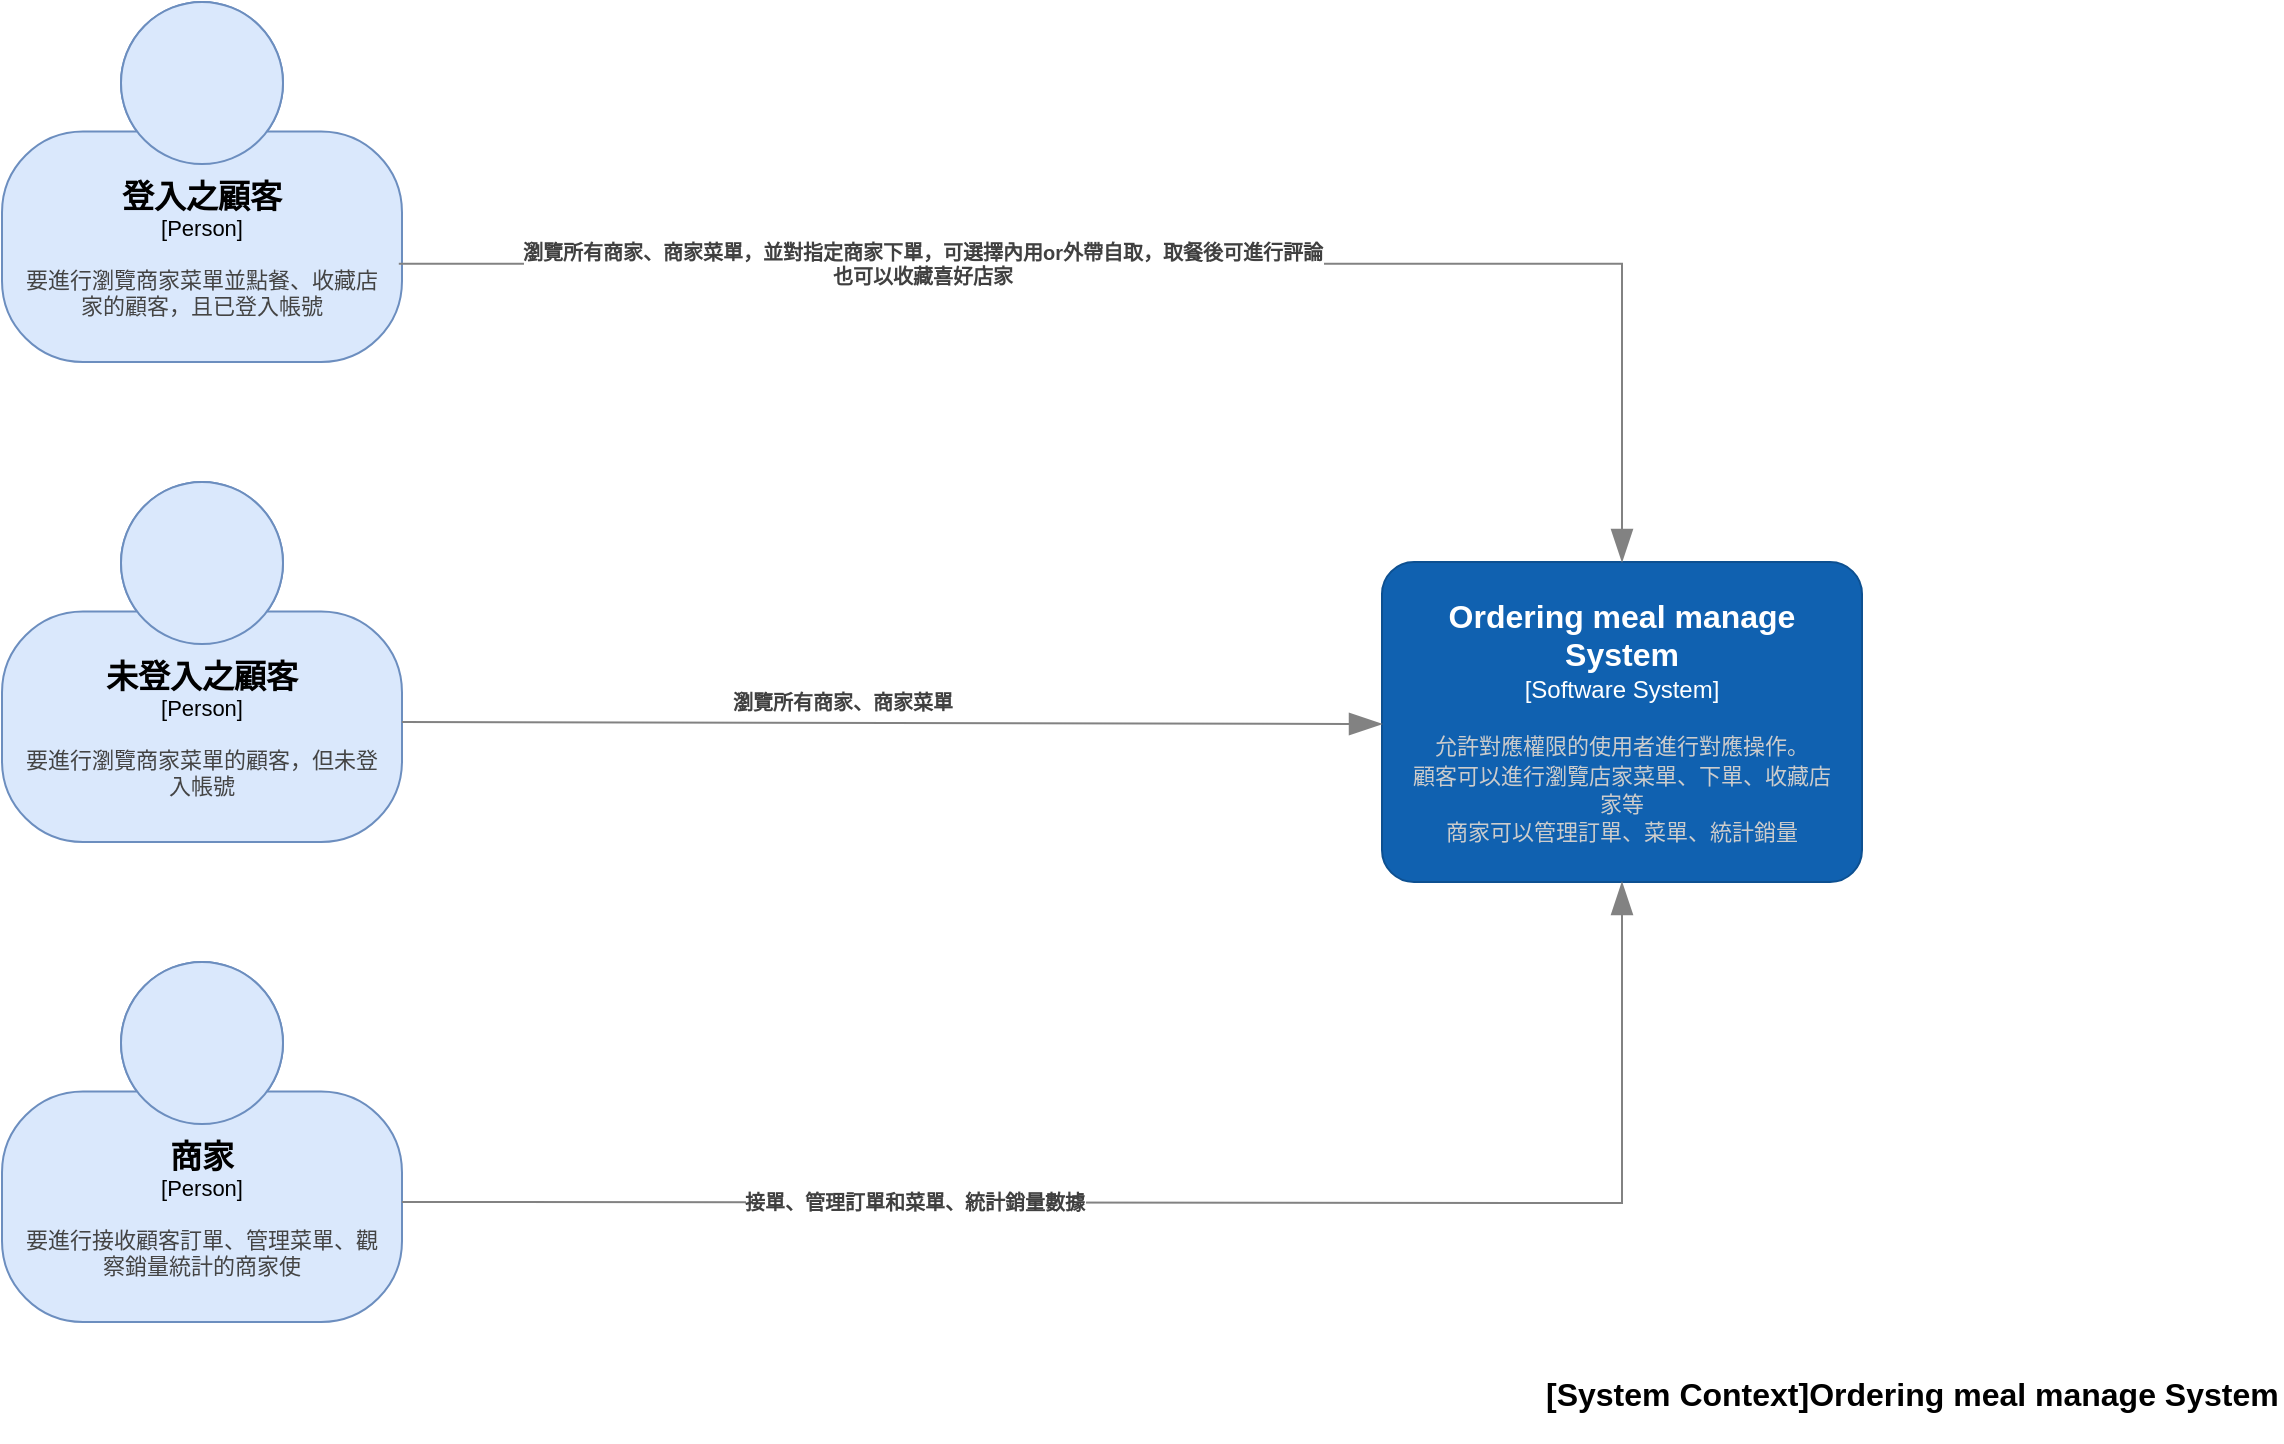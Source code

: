 <mxfile version="24.8.4" pages="2">
  <diagram name="System Context" id="mHdkZJybbQzPILDTiTkM">
    <mxGraphModel dx="1425" dy="765" grid="1" gridSize="10" guides="1" tooltips="1" connect="1" arrows="1" fold="1" page="1" pageScale="1" pageWidth="1169" pageHeight="827" background="none" math="0" shadow="0">
      <root>
        <mxCell id="0" />
        <mxCell id="1" parent="0" />
        <object placeholders="1" c4Name="商家" c4Type="Person" c4Description="要進行接收顧客訂單、管理菜單、觀察銷量統計的商家使" label="&lt;font style=&quot;font-size: 16px&quot;&gt;&lt;b&gt;%c4Name%&lt;/b&gt;&lt;/font&gt;&lt;div&gt;[%c4Type%]&lt;/div&gt;&lt;br&gt;&lt;div &gt;&lt;font style=&quot;font-size: 11px&quot;&gt;&lt;font color=&quot;#444444&quot;&gt;%c4Description%&lt;/font&gt;&lt;/div&gt;" id="XkpBFV3A0vxWJv0DyFfN-1">
          <mxCell style="html=1;fontSize=11;dashed=0;whiteSpace=wrap;fillColor=#dae8fc;strokeColor=#6c8ebf;shape=mxgraph.c4.person2;align=center;metaEdit=1;points=[[0.5,0,0],[1,0.5,0],[1,0.75,0],[0.75,1,0],[0.5,1,0],[0.25,1,0],[0,0.75,0],[0,0.5,0]];resizable=0;spacingRight=10;spacingLeft=10;" parent="1" vertex="1">
            <mxGeometry x="20" y="560" width="200" height="180" as="geometry" />
          </mxCell>
        </object>
        <object placeholders="1" c4Name="未登入之顧客" c4Type="Person" c4Description="要進行瀏覽商家菜單的顧客，但未登入帳號" label="&lt;font style=&quot;font-size: 16px&quot;&gt;&lt;b&gt;%c4Name%&lt;/b&gt;&lt;/font&gt;&lt;div&gt;[%c4Type%]&lt;/div&gt;&lt;br&gt;&lt;div &gt;&lt;font style=&quot;font-size: 11px&quot;&gt;&lt;font color=&quot;#444444&quot;&gt;%c4Description%&lt;/font&gt;&lt;/div&gt;" id="Z4MVmF5mq-L1q2AWIOvR-1">
          <mxCell style="html=1;fontSize=11;dashed=0;whiteSpace=wrap;fillColor=#dae8fc;strokeColor=#6c8ebf;shape=mxgraph.c4.person2;align=center;metaEdit=1;points=[[0.5,0,0],[1,0.5,0],[1,0.75,0],[0.75,1,0],[0.5,1,0],[0.25,1,0],[0,0.75,0],[0,0.5,0]];resizable=0;spacingRight=10;spacingLeft=10;" parent="1" vertex="1">
            <mxGeometry x="20" y="320" width="200" height="180" as="geometry" />
          </mxCell>
        </object>
        <object placeholders="1" c4Name="登入之顧客" c4Type="Person" c4Description="要進行瀏覽商家菜單並點餐、收藏店家的顧客，且已登入帳號" label="&lt;font style=&quot;font-size: 16px&quot;&gt;&lt;b&gt;%c4Name%&lt;/b&gt;&lt;/font&gt;&lt;div&gt;[%c4Type%]&lt;/div&gt;&lt;br&gt;&lt;div &gt;&lt;font style=&quot;font-size: 11px&quot;&gt;&lt;font color=&quot;#444444&quot;&gt;%c4Description%&lt;/font&gt;&lt;/div&gt;" id="Z4MVmF5mq-L1q2AWIOvR-2">
          <mxCell style="html=1;fontSize=11;dashed=0;whiteSpace=wrap;fillColor=#dae8fc;strokeColor=#6c8ebf;shape=mxgraph.c4.person2;align=center;metaEdit=1;points=[[0.5,0,0],[1,0.5,0],[1,0.75,0],[0.75,1,0],[0.5,1,0],[0.25,1,0],[0,0.75,0],[0,0.5,0]];resizable=0;spacingRight=10;spacingLeft=10;" parent="1" vertex="1">
            <mxGeometry x="20" y="80" width="200" height="180" as="geometry" />
          </mxCell>
        </object>
        <object placeholders="1" c4Name="Ordering meal manage System" c4Type="Software System" c4Description="允許對應權限的使用者進行對應操作。&#xa;顧客可以進行瀏覽店家菜單、下單、收藏店家等&#xa;商家可以管理訂單、菜單、統計銷量" label="&lt;font style=&quot;font-size: 16px&quot;&gt;&lt;b&gt;%c4Name%&lt;/b&gt;&lt;/font&gt;&lt;div&gt;[%c4Type%]&lt;/div&gt;&lt;br&gt;&lt;div&gt;&lt;font style=&quot;font-size: 11px&quot;&gt;&lt;font color=&quot;#cccccc&quot;&gt;%c4Description%&lt;/font&gt;&lt;/div&gt;" id="Z4MVmF5mq-L1q2AWIOvR-3">
          <mxCell style="rounded=1;whiteSpace=wrap;html=1;labelBackgroundColor=none;fillColor=#1061B0;fontColor=#ffffff;align=center;arcSize=10;strokeColor=#0D5091;metaEdit=1;resizable=1;points=[[0.25,0,0],[0.5,0,0],[0.75,0,0],[1,0.25,0],[1,0.5,0],[1,0.75,0],[0.75,1,0],[0.5,1,0],[0.25,1,0],[0,0.75,0],[0,0.5,0],[0,0.25,0]];spacingRight=10;spacingLeft=10;imageHeight=34;spacingTop=10;spacingBottom=10;" parent="1" vertex="1">
            <mxGeometry x="710" y="360" width="240" height="160" as="geometry" />
          </mxCell>
        </object>
        <object placeholders="1" c4Name="[System Context]Ordering meal manage System" c4Type="ContainerScopeBoundary" c4Description="" label="&lt;font style=&quot;font-size: 16px&quot;&gt;&lt;b&gt;&lt;div style=&quot;text-align: left&quot;&gt;%c4Name%&lt;/div&gt;&lt;/b&gt;&lt;/font&gt;&lt;div style=&quot;text-align: left&quot;&gt;%c4Description%&lt;/div&gt;" id="Z4MVmF5mq-L1q2AWIOvR-5">
          <mxCell style="text;html=1;strokeColor=none;fillColor=none;align=left;verticalAlign=top;whiteSpace=wrap;rounded=0;metaEdit=1;allowArrows=0;resizable=1;rotatable=0;connectable=0;recursiveResize=0;expand=0;pointerEvents=0;points=[[0.25,0,0],[0.5,0,0],[0.75,0,0],[1,0.25,0],[1,0.5,0],[1,0.75,0],[0.75,1,0],[0.5,1,0],[0.25,1,0],[0,0.75,0],[0,0.5,0],[0,0.25,0]];" parent="1" vertex="1">
            <mxGeometry x="790" y="760" width="370" height="40" as="geometry" />
          </mxCell>
        </object>
        <object placeholders="1" c4Type="Relationship" c4Description="瀏覽所有商家、商家菜單" label="&lt;div style=&quot;text-align: left&quot;&gt;&lt;div style=&quot;text-align: center&quot;&gt;&lt;b&gt;%c4Description%&lt;/b&gt;&lt;/div&gt;" id="Z4MVmF5mq-L1q2AWIOvR-6">
          <mxCell style="endArrow=blockThin;html=1;fontSize=10;fontColor=#404040;strokeWidth=1;endFill=1;strokeColor=#828282;elbow=vertical;metaEdit=1;endSize=14;startSize=14;jumpStyle=arc;jumpSize=16;rounded=0;edgeStyle=orthogonalEdgeStyle;exitX=0.992;exitY=0.727;exitDx=0;exitDy=0;exitPerimeter=0;" parent="1" source="Z4MVmF5mq-L1q2AWIOvR-2" target="Z4MVmF5mq-L1q2AWIOvR-3" edge="1">
            <mxGeometry x="-0.417" y="-219" width="240" relative="1" as="geometry">
              <mxPoint x="370" y="420" as="sourcePoint" />
              <mxPoint x="610" y="420" as="targetPoint" />
              <mxPoint as="offset" />
            </mxGeometry>
          </mxCell>
        </object>
        <object placeholders="1" c4Type="Relationship" c4Description="瀏覽所有商家、商家菜單，並對指定商家下單，可選擇內用or外帶自取，取餐後可進行評論&#xa;也可以收藏喜好店家" label="&lt;div style=&quot;text-align: left&quot;&gt;&lt;div style=&quot;text-align: center&quot;&gt;&lt;b&gt;%c4Description%&lt;/b&gt;&lt;/div&gt;" id="Z4MVmF5mq-L1q2AWIOvR-7">
          <mxCell style="endArrow=blockThin;html=1;fontSize=10;fontColor=#404040;strokeWidth=1;endFill=1;strokeColor=#828282;elbow=vertical;metaEdit=1;endSize=14;startSize=14;jumpStyle=arc;jumpSize=16;rounded=0;edgeStyle=orthogonalEdgeStyle;" parent="1" target="Z4MVmF5mq-L1q2AWIOvR-3" edge="1">
            <mxGeometry x="0.062" y="230" width="240" relative="1" as="geometry">
              <mxPoint x="220" y="440" as="sourcePoint" />
              <mxPoint x="460" y="440" as="targetPoint" />
              <mxPoint as="offset" />
              <Array as="points">
                <mxPoint x="220" y="441" />
              </Array>
            </mxGeometry>
          </mxCell>
        </object>
        <object placeholders="1" c4Type="Relationship" c4Description="接單、管理訂單和菜單、統計銷量數據" label="&lt;div style=&quot;text-align: left&quot;&gt;&lt;div style=&quot;text-align: center&quot;&gt;&lt;b&gt;%c4Description%&lt;/b&gt;&lt;/div&gt;" id="Z4MVmF5mq-L1q2AWIOvR-8">
          <mxCell style="endArrow=blockThin;html=1;fontSize=10;fontColor=#404040;strokeWidth=1;endFill=1;strokeColor=#828282;elbow=vertical;metaEdit=1;endSize=14;startSize=14;jumpStyle=arc;jumpSize=16;rounded=0;edgeStyle=orthogonalEdgeStyle;entryX=0.5;entryY=1;entryDx=0;entryDy=0;entryPerimeter=0;" parent="1" target="Z4MVmF5mq-L1q2AWIOvR-3" edge="1">
            <mxGeometry x="-0.334" width="240" relative="1" as="geometry">
              <mxPoint x="220" y="680" as="sourcePoint" />
              <mxPoint x="460" y="680" as="targetPoint" />
              <mxPoint as="offset" />
            </mxGeometry>
          </mxCell>
        </object>
      </root>
    </mxGraphModel>
  </diagram>
  <diagram id="qL6jYBbu3xqj_awiuDuB" name="Container">
    <mxGraphModel dx="2431" dy="1305" grid="1" gridSize="10" guides="1" tooltips="1" connect="1" arrows="1" fold="1" page="1" pageScale="1" pageWidth="1169" pageHeight="827" math="0" shadow="0">
      <root>
        <mxCell id="0" />
        <mxCell id="1" parent="0" />
        <object placeholders="1" c4Name="[Containers]Ording meal manage System containers" c4Type="ContainerDiagramTitle" c4Description="" label="&lt;font style=&quot;font-size: 16px&quot;&gt;&lt;b&gt;&lt;div style=&quot;text-align: left&quot;&gt;%c4Name%&lt;/div&gt;&lt;/b&gt;&lt;/font&gt;&lt;div style=&quot;text-align: left&quot;&gt;%c4Description%&lt;/div&gt;" id="UeXyP2XIpOr0HdGOnYyV-1">
          <mxCell style="text;html=1;strokeColor=none;fillColor=none;align=left;verticalAlign=top;whiteSpace=wrap;rounded=0;metaEdit=1;allowArrows=0;resizable=1;rotatable=0;connectable=0;recursiveResize=0;expand=0;pointerEvents=0;points=[[0.25,0,0],[0.5,0,0],[0.75,0,0],[1,0.25,0],[1,0.5,0],[1,0.75,0],[0.75,1,0],[0.5,1,0],[0.25,1,0],[0,0.75,0],[0,0.5,0],[0,0.25,0]];" parent="1" vertex="1">
            <mxGeometry x="30" y="780" width="410" height="40" as="geometry" />
          </mxCell>
        </object>
        <object placeholders="1" c4Name="商家" c4Type="Person" c4Description="要進行接收顧客訂單、管理菜單、觀察銷量統計的商家使" label="&lt;font style=&quot;font-size: 16px&quot;&gt;&lt;b&gt;%c4Name%&lt;/b&gt;&lt;/font&gt;&lt;div&gt;[%c4Type%]&lt;/div&gt;&lt;br&gt;&lt;div &gt;&lt;font style=&quot;font-size: 11px&quot;&gt;&lt;font color=&quot;#444444&quot;&gt;%c4Description%&lt;/font&gt;&lt;/div&gt;" id="ZdudkTb_qfdChiK0eXym-1">
          <mxCell style="html=1;fontSize=11;dashed=0;whiteSpace=wrap;fillColor=#dae8fc;strokeColor=#6c8ebf;shape=mxgraph.c4.person2;align=center;metaEdit=1;points=[[0.5,0,0],[1,0.5,0],[1,0.75,0],[0.75,1,0],[0.5,1,0],[0.25,1,0],[0,0.75,0],[0,0.5,0]];resizable=0;spacingRight=10;spacingLeft=10;" parent="1" vertex="1">
            <mxGeometry x="20" y="560" width="200" height="180" as="geometry" />
          </mxCell>
        </object>
        <object placeholders="1" c4Name="未登入之顧客" c4Type="Person" c4Description="要進行瀏覽商家菜單的顧客，但未登入帳號" label="&lt;font style=&quot;font-size: 16px&quot;&gt;&lt;b&gt;%c4Name%&lt;/b&gt;&lt;/font&gt;&lt;div&gt;[%c4Type%]&lt;/div&gt;&lt;br&gt;&lt;div &gt;&lt;font style=&quot;font-size: 11px&quot;&gt;&lt;font color=&quot;#444444&quot;&gt;%c4Description%&lt;/font&gt;&lt;/div&gt;" id="ZdudkTb_qfdChiK0eXym-2">
          <mxCell style="html=1;fontSize=11;dashed=0;whiteSpace=wrap;fillColor=#dae8fc;strokeColor=#6c8ebf;shape=mxgraph.c4.person2;align=center;metaEdit=1;points=[[0.5,0,0],[1,0.5,0],[1,0.75,0],[0.75,1,0],[0.5,1,0],[0.25,1,0],[0,0.75,0],[0,0.5,0]];resizable=0;spacingRight=10;spacingLeft=10;" parent="1" vertex="1">
            <mxGeometry x="20" y="320" width="200" height="180" as="geometry" />
          </mxCell>
        </object>
        <object placeholders="1" c4Name="登入之顧客" c4Type="Person" c4Description="要進行瀏覽商家菜單並點餐、收藏店家的顧客，且已登入帳號" label="&lt;font style=&quot;font-size: 16px&quot;&gt;&lt;b&gt;%c4Name%&lt;/b&gt;&lt;/font&gt;&lt;div&gt;[%c4Type%]&lt;/div&gt;&lt;br&gt;&lt;div &gt;&lt;font style=&quot;font-size: 11px&quot;&gt;&lt;font color=&quot;#444444&quot;&gt;%c4Description%&lt;/font&gt;&lt;/div&gt;" id="ZdudkTb_qfdChiK0eXym-3">
          <mxCell style="html=1;fontSize=11;dashed=0;whiteSpace=wrap;fillColor=#dae8fc;strokeColor=#6c8ebf;shape=mxgraph.c4.person2;align=center;metaEdit=1;points=[[0.5,0,0],[1,0.5,0],[1,0.75,0],[0.75,1,0],[0.5,1,0],[0.25,1,0],[0,0.75,0],[0,0.5,0]];resizable=0;spacingRight=10;spacingLeft=10;" parent="1" vertex="1">
            <mxGeometry x="20" y="80" width="200" height="180" as="geometry" />
          </mxCell>
        </object>
        <object placeholders="1" c4Type="Relationship" c4Description="接單、管理訂單和菜單、統計銷量數據" label="&lt;div style=&quot;text-align: left&quot;&gt;&lt;div style=&quot;text-align: center&quot;&gt;&lt;b&gt;%c4Description%&lt;/b&gt;&lt;/div&gt;" id="ZdudkTb_qfdChiK0eXym-7">
          <mxCell style="endArrow=blockThin;html=1;fontSize=10;fontColor=#404040;strokeWidth=1;endFill=1;strokeColor=#828282;elbow=vertical;metaEdit=1;endSize=14;startSize=14;jumpStyle=arc;jumpSize=16;rounded=0;edgeStyle=orthogonalEdgeStyle;entryX=0.5;entryY=1;entryDx=0;entryDy=0;entryPerimeter=0;" parent="1" edge="1">
            <mxGeometry x="-0.334" width="240" relative="1" as="geometry">
              <mxPoint x="220" y="680" as="sourcePoint" />
              <mxPoint x="870" y="520" as="targetPoint" />
              <mxPoint as="offset" />
            </mxGeometry>
          </mxCell>
        </object>
        <object placeholders="1" c4Type="Relationship" c4Description="瀏覽所有商家、商家菜單" label="&lt;div style=&quot;text-align: left&quot;&gt;&lt;div style=&quot;text-align: center&quot;&gt;&lt;b&gt;%c4Description%&lt;/b&gt;&lt;/div&gt;" id="ZdudkTb_qfdChiK0eXym-5">
          <mxCell style="endArrow=blockThin;html=1;fontSize=10;fontColor=#404040;strokeWidth=1;endFill=1;strokeColor=#828282;elbow=vertical;metaEdit=1;endSize=14;startSize=14;jumpStyle=arc;jumpSize=16;rounded=0;edgeStyle=orthogonalEdgeStyle;exitX=0.992;exitY=0.727;exitDx=0;exitDy=0;exitPerimeter=0;" parent="1" source="ZdudkTb_qfdChiK0eXym-3" edge="1">
            <mxGeometry x="-0.47" y="-219" width="240" relative="1" as="geometry">
              <mxPoint x="370" y="420" as="sourcePoint" />
              <mxPoint x="870" y="360" as="targetPoint" />
              <mxPoint as="offset" />
            </mxGeometry>
          </mxCell>
        </object>
        <object placeholders="1" c4Type="Relationship" c4Description="瀏覽所有商家、商家菜單，並對指定商家下單，可選擇內用or外帶自取，取餐後可進行評論&#xa;也可以收藏喜好店家" label="&lt;div style=&quot;text-align: left&quot;&gt;&lt;div style=&quot;text-align: center&quot;&gt;&lt;b&gt;%c4Description%&lt;/b&gt;&lt;/div&gt;" id="ZdudkTb_qfdChiK0eXym-6">
          <mxCell style="endArrow=blockThin;html=1;fontSize=10;fontColor=#404040;strokeWidth=1;endFill=1;strokeColor=#828282;elbow=vertical;metaEdit=1;endSize=14;startSize=14;jumpStyle=arc;jumpSize=16;rounded=0;edgeStyle=orthogonalEdgeStyle;" parent="1" edge="1">
            <mxGeometry x="0.062" y="230" width="240" relative="1" as="geometry">
              <mxPoint x="220" y="440" as="sourcePoint" />
              <mxPoint x="750" y="440" as="targetPoint" />
              <mxPoint as="offset" />
            </mxGeometry>
          </mxCell>
        </object>
        <object placeholders="1" c4Name="Ording meal manage System" c4Type="SystemScopeBoundary" c4Application="Software System" label="&lt;font style=&quot;font-size: 16px&quot;&gt;&lt;b&gt;&lt;div style=&quot;text-align: left&quot;&gt;%c4Name%&lt;/div&gt;&lt;/b&gt;&lt;/font&gt;&lt;div style=&quot;text-align: left&quot;&gt;[%c4Application%]&lt;/div&gt;" id="IAxIO_JImraM6Ai42m6P-1">
          <mxCell style="rounded=1;fontSize=11;whiteSpace=wrap;html=1;dashed=1;arcSize=20;fillColor=none;strokeColor=#666666;fontColor=#333333;labelBackgroundColor=none;align=left;verticalAlign=bottom;labelBorderColor=none;spacingTop=0;spacing=10;dashPattern=8 4;metaEdit=1;rotatable=0;perimeter=rectanglePerimeter;noLabel=0;labelPadding=0;allowArrows=0;connectable=0;expand=0;recursiveResize=0;editable=1;pointerEvents=0;absoluteArcSize=1;points=[[0.25,0,0],[0.5,0,0],[0.75,0,0],[1,0.25,0],[1,0.5,0],[1,0.75,0],[0.75,1,0],[0.5,1,0],[0.25,1,0],[0,0.75,0],[0,0.5,0],[0,0.25,0]];" vertex="1" parent="1">
            <mxGeometry x="720" y="50" width="1150" height="710" as="geometry" />
          </mxCell>
        </object>
        <object placeholders="1" c4Name="API Application" c4Type="Container" c4Technology="Spring MVC and Java" c4Description="提供所有Web Application所需要的api controller 和 service" label="&lt;font style=&quot;font-size: 16px&quot;&gt;&lt;b&gt;%c4Name%&lt;/b&gt;&lt;/font&gt;&lt;div&gt;[%c4Type%: %c4Technology%]&lt;/div&gt;&lt;br&gt;&lt;div&gt;&lt;font style=&quot;font-size: 11px&quot;&gt;&lt;font color=&quot;#E6E6E6&quot;&gt;%c4Description%&lt;/font&gt;&lt;/div&gt;" id="IAxIO_JImraM6Ai42m6P-2">
          <mxCell style="rounded=1;whiteSpace=wrap;html=1;fontSize=11;labelBackgroundColor=none;fillColor=#23A2D9;fontColor=#ffffff;align=center;arcSize=10;strokeColor=#0E7DAD;metaEdit=1;resizable=0;points=[[0.25,0,0],[0.5,0,0],[0.75,0,0],[1,0.25,0],[1,0.5,0],[1,0.75,0],[0.75,1,0],[0.5,1,0],[0.25,1,0],[0,0.75,0],[0,0.5,0],[0,0.25,0]];spacingLeft=10;spacingRight=10;" vertex="1" parent="1">
            <mxGeometry x="1160" y="380" width="240" height="120" as="geometry" />
          </mxCell>
        </object>
        <object placeholders="1" c4Name="Web Application" c4Type="Container" c4Technology="React, Vite, TailwindCSS, TanStack Query, Zustand" c4Description="Description of container role/responsibility." label="&lt;font style=&quot;font-size: 16px&quot;&gt;&lt;b&gt;%c4Name%&lt;/b&gt;&lt;/font&gt;&lt;div&gt;[%c4Type%: %c4Technology%]&lt;/div&gt;&lt;br&gt;&lt;div&gt;&lt;font style=&quot;font-size: 11px&quot;&gt;&lt;font color=&quot;#E6E6E6&quot;&gt;%c4Description%&lt;/font&gt;&lt;/div&gt;" id="IAxIO_JImraM6Ai42m6P-3">
          <mxCell style="rounded=1;whiteSpace=wrap;html=1;fontSize=11;labelBackgroundColor=none;fillColor=#23A2D9;fontColor=#ffffff;align=center;arcSize=10;strokeColor=#0E7DAD;metaEdit=1;resizable=1;points=[[0.25,0,0],[0.5,0,0],[0.75,0,0],[1,0.25,0],[1,0.5,0],[1,0.75,0],[0.75,1,0],[0.5,1,0],[0.25,1,0],[0,0.75,0],[0,0.5,0],[0,0.25,0]];spacingLeft=10;spacingRight=10;" vertex="1" parent="1">
            <mxGeometry x="750" y="360" width="240" height="160" as="geometry" />
          </mxCell>
        </object>
        <object placeholders="1" c4Name="Fake data loader" c4Type="Container" c4Technology="Python, Playwright" c4Description="爬取uber eats 商家資料作為fake data以便展示用" label="&lt;font style=&quot;font-size: 16px&quot;&gt;&lt;b&gt;%c4Name%&lt;/b&gt;&lt;/font&gt;&lt;div&gt;[%c4Type%: %c4Technology%]&lt;/div&gt;&lt;br&gt;&lt;div&gt;&lt;font style=&quot;font-size: 11px&quot;&gt;&lt;font color=&quot;#E6E6E6&quot;&gt;%c4Description%&lt;/font&gt;&lt;/div&gt;" id="IAxIO_JImraM6Ai42m6P-4">
          <mxCell style="rounded=1;whiteSpace=wrap;html=1;fontSize=11;labelBackgroundColor=none;fillColor=#23A2D9;fontColor=#ffffff;align=center;arcSize=10;strokeColor=#0E7DAD;metaEdit=1;resizable=0;points=[[0.25,0,0],[0.5,0,0],[0.75,0,0],[1,0.25,0],[1,0.5,0],[1,0.75,0],[0.75,1,0],[0.5,1,0],[0.25,1,0],[0,0.75,0],[0,0.5,0],[0,0.25,0]];spacingLeft=10;spacingRight=10;" vertex="1" parent="1">
            <mxGeometry x="1160" y="560" width="240" height="120" as="geometry" />
          </mxCell>
        </object>
        <object placeholders="1" c4Name="Email validation sender" c4Type="Container" c4Technology="Java" c4Description="對於使用者註冊帳號時發送email驗證的service" label="&lt;font style=&quot;font-size: 16px&quot;&gt;&lt;b&gt;%c4Name%&lt;/b&gt;&lt;/font&gt;&lt;div&gt;[%c4Type%: %c4Technology%]&lt;/div&gt;&lt;br&gt;&lt;div&gt;&lt;font style=&quot;font-size: 11px&quot;&gt;&lt;font color=&quot;#E6E6E6&quot;&gt;%c4Description%&lt;/font&gt;&lt;/div&gt;" id="IAxIO_JImraM6Ai42m6P-5">
          <mxCell style="rounded=1;whiteSpace=wrap;html=1;fontSize=11;labelBackgroundColor=none;fillColor=#23A2D9;fontColor=#ffffff;align=center;arcSize=10;strokeColor=#0E7DAD;metaEdit=1;resizable=0;points=[[0.25,0,0],[0.5,0,0],[0.75,0,0],[1,0.25,0],[1,0.5,0],[1,0.75,0],[0.75,1,0],[0.5,1,0],[0.25,1,0],[0,0.75,0],[0,0.5,0],[0,0.25,0]];spacingLeft=10;spacingRight=10;" vertex="1" parent="1">
            <mxGeometry x="1160" y="180" width="240" height="120" as="geometry" />
          </mxCell>
        </object>
        <object placeholders="1" c4Name="Container name" c4Type="Container" c4Technology="MongoDB" c4Description="Description of storage type container role/responsibility." label="&lt;font style=&quot;font-size: 16px&quot;&gt;&lt;b&gt;%c4Name%&lt;/b&gt;&lt;/font&gt;&lt;div&gt;[%c4Type%:&amp;nbsp;%c4Technology%]&lt;/div&gt;&lt;br&gt;&lt;div&gt;&lt;font style=&quot;font-size: 11px&quot;&gt;&lt;font color=&quot;#E6E6E6&quot;&gt;%c4Description%&lt;/font&gt;&lt;/div&gt;" id="IAxIO_JImraM6Ai42m6P-6">
          <mxCell style="shape=cylinder3;size=15;whiteSpace=wrap;html=1;boundedLbl=1;rounded=0;labelBackgroundColor=none;fillColor=#23A2D9;fontSize=12;fontColor=#ffffff;align=center;strokeColor=#0E7DAD;metaEdit=1;points=[[0.5,0,0],[1,0.25,0],[1,0.5,0],[1,0.75,0],[0.5,1,0],[0,0.75,0],[0,0.5,0],[0,0.25,0]];resizable=0;" vertex="1" parent="1">
            <mxGeometry x="1620" y="380" width="240" height="120" as="geometry" />
          </mxCell>
        </object>
        <object placeholders="1" c4Type="Relationship" c4Technology="HTTPS" c4Description="Makes API calls to" label="&lt;div style=&quot;text-align: left&quot;&gt;&lt;div style=&quot;text-align: center&quot;&gt;&lt;b&gt;%c4Description%&lt;/b&gt;&lt;/div&gt;&lt;div style=&quot;text-align: center&quot;&gt;[%c4Technology%]&lt;/div&gt;&lt;/div&gt;" id="IAxIO_JImraM6Ai42m6P-7">
          <mxCell style="endArrow=blockThin;html=1;fontSize=10;fontColor=#404040;strokeWidth=1;endFill=1;strokeColor=#828282;elbow=vertical;metaEdit=1;endSize=14;startSize=14;jumpStyle=arc;jumpSize=16;rounded=0;edgeStyle=orthogonalEdgeStyle;" edge="1" parent="1" target="IAxIO_JImraM6Ai42m6P-2">
            <mxGeometry width="240" relative="1" as="geometry">
              <mxPoint x="990" y="439.66" as="sourcePoint" />
              <mxPoint x="1230" y="439.66" as="targetPoint" />
            </mxGeometry>
          </mxCell>
        </object>
        <object placeholders="1" c4Type="Relationship" c4Description="傳送驗證碼到user" label="&lt;div style=&quot;text-align: left&quot;&gt;&lt;div style=&quot;text-align: center&quot;&gt;&lt;b&gt;%c4Description%&lt;/b&gt;&lt;/div&gt;" id="IAxIO_JImraM6Ai42m6P-9">
          <mxCell style="endArrow=blockThin;html=1;fontSize=10;fontColor=#404040;strokeWidth=1;endFill=1;strokeColor=#828282;elbow=vertical;metaEdit=1;endSize=14;startSize=14;jumpStyle=arc;jumpSize=16;rounded=0;edgeStyle=orthogonalEdgeStyle;entryX=1;entryY=0.6;entryDx=0;entryDy=0;entryPerimeter=0;exitX=0;exitY=0.5;exitDx=0;exitDy=0;exitPerimeter=0;" edge="1" parent="1" source="IAxIO_JImraM6Ai42m6P-5" target="ZdudkTb_qfdChiK0eXym-2">
            <mxGeometry x="0.273" y="-7" width="240" relative="1" as="geometry">
              <mxPoint x="1110" y="110" as="sourcePoint" />
              <mxPoint x="1350" y="110" as="targetPoint" />
              <Array as="points">
                <mxPoint x="1020" y="240" />
                <mxPoint x="1020" y="280" />
                <mxPoint x="340" y="280" />
                <mxPoint x="340" y="428" />
              </Array>
              <mxPoint as="offset" />
            </mxGeometry>
          </mxCell>
        </object>
        <object placeholders="1" c4Type="Relationship" c4Technology="HTTPS" c4Description="Makes API calls to" label="&lt;div style=&quot;text-align: left&quot;&gt;&lt;div style=&quot;text-align: center&quot;&gt;&lt;b&gt;%c4Description%&lt;/b&gt;&lt;/div&gt;&lt;div style=&quot;text-align: center&quot;&gt;[%c4Technology%]&lt;/div&gt;&lt;/div&gt;" id="IAxIO_JImraM6Ai42m6P-10">
          <mxCell style="endArrow=blockThin;html=1;fontSize=10;fontColor=#404040;strokeWidth=1;endFill=1;strokeColor=#828282;elbow=vertical;metaEdit=1;endSize=14;startSize=14;jumpStyle=arc;jumpSize=16;rounded=0;edgeStyle=orthogonalEdgeStyle;exitX=0.5;exitY=0;exitDx=0;exitDy=0;exitPerimeter=0;entryX=0.5;entryY=1;entryDx=0;entryDy=0;entryPerimeter=0;" edge="1" parent="1" source="IAxIO_JImraM6Ai42m6P-2" target="IAxIO_JImraM6Ai42m6P-5">
            <mxGeometry width="240" relative="1" as="geometry">
              <mxPoint x="1000" y="449.66" as="sourcePoint" />
              <mxPoint x="1210" y="450" as="targetPoint" />
            </mxGeometry>
          </mxCell>
        </object>
        <object placeholders="1" c4Type="Relationship" c4Technology="HTTPS" c4Description="Write and Reads data by API call" label="&lt;div style=&quot;text-align: left&quot;&gt;&lt;div style=&quot;text-align: center&quot;&gt;&lt;b&gt;%c4Description%&lt;/b&gt;&lt;/div&gt;&lt;div style=&quot;text-align: center&quot;&gt;[%c4Technology%]&lt;/div&gt;&lt;/div&gt;" id="IAxIO_JImraM6Ai42m6P-11">
          <mxCell style="endArrow=blockThin;html=1;fontSize=10;fontColor=#404040;strokeWidth=1;endFill=1;strokeColor=#828282;elbow=vertical;metaEdit=1;endSize=14;startSize=14;jumpStyle=arc;jumpSize=16;rounded=0;edgeStyle=orthogonalEdgeStyle;entryX=0.013;entryY=0.425;entryDx=0;entryDy=0;entryPerimeter=0;exitX=1;exitY=0.5;exitDx=0;exitDy=0;exitPerimeter=0;" edge="1" parent="1" source="IAxIO_JImraM6Ai42m6P-2" target="IAxIO_JImraM6Ai42m6P-6">
            <mxGeometry x="0.034" width="240" relative="1" as="geometry">
              <mxPoint x="1300" y="430" as="sourcePoint" />
              <mxPoint x="1540" y="430" as="targetPoint" />
              <Array as="points">
                <mxPoint x="1400" y="430" />
                <mxPoint x="1510" y="430" />
                <mxPoint x="1510" y="431" />
              </Array>
              <mxPoint as="offset" />
            </mxGeometry>
          </mxCell>
        </object>
        <object placeholders="1" c4Type="Relationship" c4Technology="HTTPS" c4Description="Write Fake data" label="&lt;div style=&quot;text-align: left&quot;&gt;&lt;div style=&quot;text-align: center&quot;&gt;&lt;b&gt;%c4Description%&lt;/b&gt;&lt;/div&gt;&lt;div style=&quot;text-align: center&quot;&gt;[%c4Technology%]&lt;/div&gt;&lt;/div&gt;" id="IAxIO_JImraM6Ai42m6P-13">
          <mxCell style="endArrow=blockThin;html=1;fontSize=10;fontColor=#404040;strokeWidth=1;endFill=1;strokeColor=#828282;elbow=vertical;metaEdit=1;endSize=14;startSize=14;jumpStyle=arc;jumpSize=16;rounded=0;edgeStyle=orthogonalEdgeStyle;entryX=0.55;entryY=0.967;entryDx=0;entryDy=0;entryPerimeter=0;" edge="1" parent="1" target="IAxIO_JImraM6Ai42m6P-6">
            <mxGeometry x="-0.383" width="240" relative="1" as="geometry">
              <mxPoint x="1400" y="630" as="sourcePoint" />
              <mxPoint x="1670" y="620" as="targetPoint" />
              <mxPoint as="offset" />
            </mxGeometry>
          </mxCell>
        </object>
      </root>
    </mxGraphModel>
  </diagram>
</mxfile>
